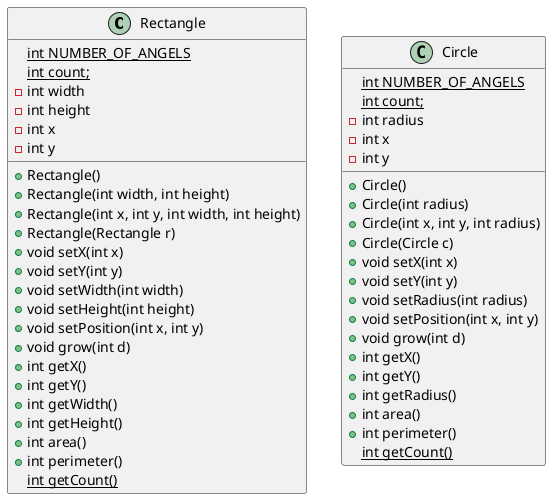 @startuml
'https://plantuml.com/class-diagram


class Rectangle {
    {static} int NUMBER_OF_ANGELS
    {static} int count;
	- int width
	- int height
	- int x
	- int y
	+ Rectangle()
	+ Rectangle(int width, int height)
	+ Rectangle(int x, int y, int width, int height)
	+ Rectangle(Rectangle r)
	+ void setX(int x)
    + void setY(int y)
    + void setWidth(int width)
    + void setHeight(int height)
    + void setPosition(int x, int y)
    + void grow(int d)
    + int getX()
    + int getY()
    + int getWidth()
    + int getHeight()
    + int area()
    + int perimeter()
    {static} int getCount()
}

class Circle {
    {static} int NUMBER_OF_ANGELS
    {static} int count;
	- int radius
	- int x
	- int y
	+ Circle()
	+ Circle(int radius)
	+ Circle(int x, int y, int radius)
	+ Circle(Circle c)
	+ void setX(int x)
    + void setY(int y)
    + void setRadius(int radius)
    + void setPosition(int x, int y)
    + void grow(int d)
    + int getX()
    + int getY()
    + int getRadius()
    + int area()
    + int perimeter()
    {static} int getCount()
}


@enduml